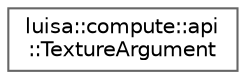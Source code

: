 digraph "类继承关系图"
{
 // LATEX_PDF_SIZE
  bgcolor="transparent";
  edge [fontname=Helvetica,fontsize=10,labelfontname=Helvetica,labelfontsize=10];
  node [fontname=Helvetica,fontsize=10,shape=box,height=0.2,width=0.4];
  rankdir="LR";
  Node0 [id="Node000000",label="luisa::compute::api\l::TextureArgument",height=0.2,width=0.4,color="grey40", fillcolor="white", style="filled",URL="$structluisa_1_1compute_1_1api_1_1_texture_argument.html",tooltip=" "];
}
